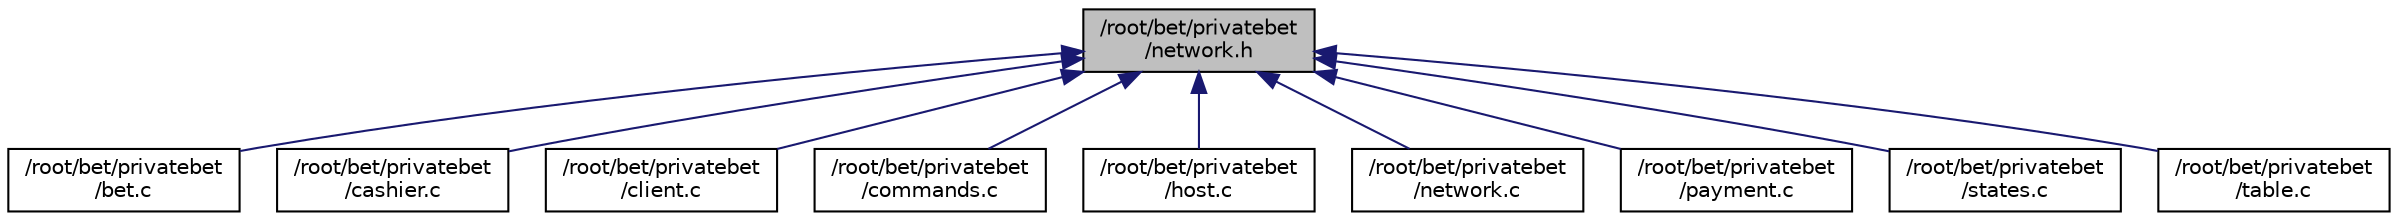 digraph "/root/bet/privatebet/network.h"
{
 // INTERACTIVE_SVG=YES
  edge [fontname="Helvetica",fontsize="10",labelfontname="Helvetica",labelfontsize="10"];
  node [fontname="Helvetica",fontsize="10",shape=record];
  Node22 [label="/root/bet/privatebet\l/network.h",height=0.2,width=0.4,color="black", fillcolor="grey75", style="filled", fontcolor="black"];
  Node22 -> Node23 [dir="back",color="midnightblue",fontsize="10",style="solid",fontname="Helvetica"];
  Node23 [label="/root/bet/privatebet\l/bet.c",height=0.2,width=0.4,color="black", fillcolor="white", style="filled",URL="$dd/d53/bet_8c.html"];
  Node22 -> Node24 [dir="back",color="midnightblue",fontsize="10",style="solid",fontname="Helvetica"];
  Node24 [label="/root/bet/privatebet\l/cashier.c",height=0.2,width=0.4,color="black", fillcolor="white", style="filled",URL="$de/d4f/cashier_8c.html"];
  Node22 -> Node25 [dir="back",color="midnightblue",fontsize="10",style="solid",fontname="Helvetica"];
  Node25 [label="/root/bet/privatebet\l/client.c",height=0.2,width=0.4,color="black", fillcolor="white", style="filled",URL="$dd/d93/client_8c.html"];
  Node22 -> Node26 [dir="back",color="midnightblue",fontsize="10",style="solid",fontname="Helvetica"];
  Node26 [label="/root/bet/privatebet\l/commands.c",height=0.2,width=0.4,color="black", fillcolor="white", style="filled",URL="$de/d21/commands_8c.html"];
  Node22 -> Node27 [dir="back",color="midnightblue",fontsize="10",style="solid",fontname="Helvetica"];
  Node27 [label="/root/bet/privatebet\l/host.c",height=0.2,width=0.4,color="black", fillcolor="white", style="filled",URL="$df/da9/host_8c.html"];
  Node22 -> Node28 [dir="back",color="midnightblue",fontsize="10",style="solid",fontname="Helvetica"];
  Node28 [label="/root/bet/privatebet\l/network.c",height=0.2,width=0.4,color="black", fillcolor="white", style="filled",URL="$d6/d6e/network_8c.html"];
  Node22 -> Node29 [dir="back",color="midnightblue",fontsize="10",style="solid",fontname="Helvetica"];
  Node29 [label="/root/bet/privatebet\l/payment.c",height=0.2,width=0.4,color="black", fillcolor="white", style="filled",URL="$d5/df6/payment_8c.html"];
  Node22 -> Node30 [dir="back",color="midnightblue",fontsize="10",style="solid",fontname="Helvetica"];
  Node30 [label="/root/bet/privatebet\l/states.c",height=0.2,width=0.4,color="black", fillcolor="white", style="filled",URL="$dc/d3d/states_8c.html"];
  Node22 -> Node31 [dir="back",color="midnightblue",fontsize="10",style="solid",fontname="Helvetica"];
  Node31 [label="/root/bet/privatebet\l/table.c",height=0.2,width=0.4,color="black", fillcolor="white", style="filled",URL="$dc/d33/table_8c.html"];
}

